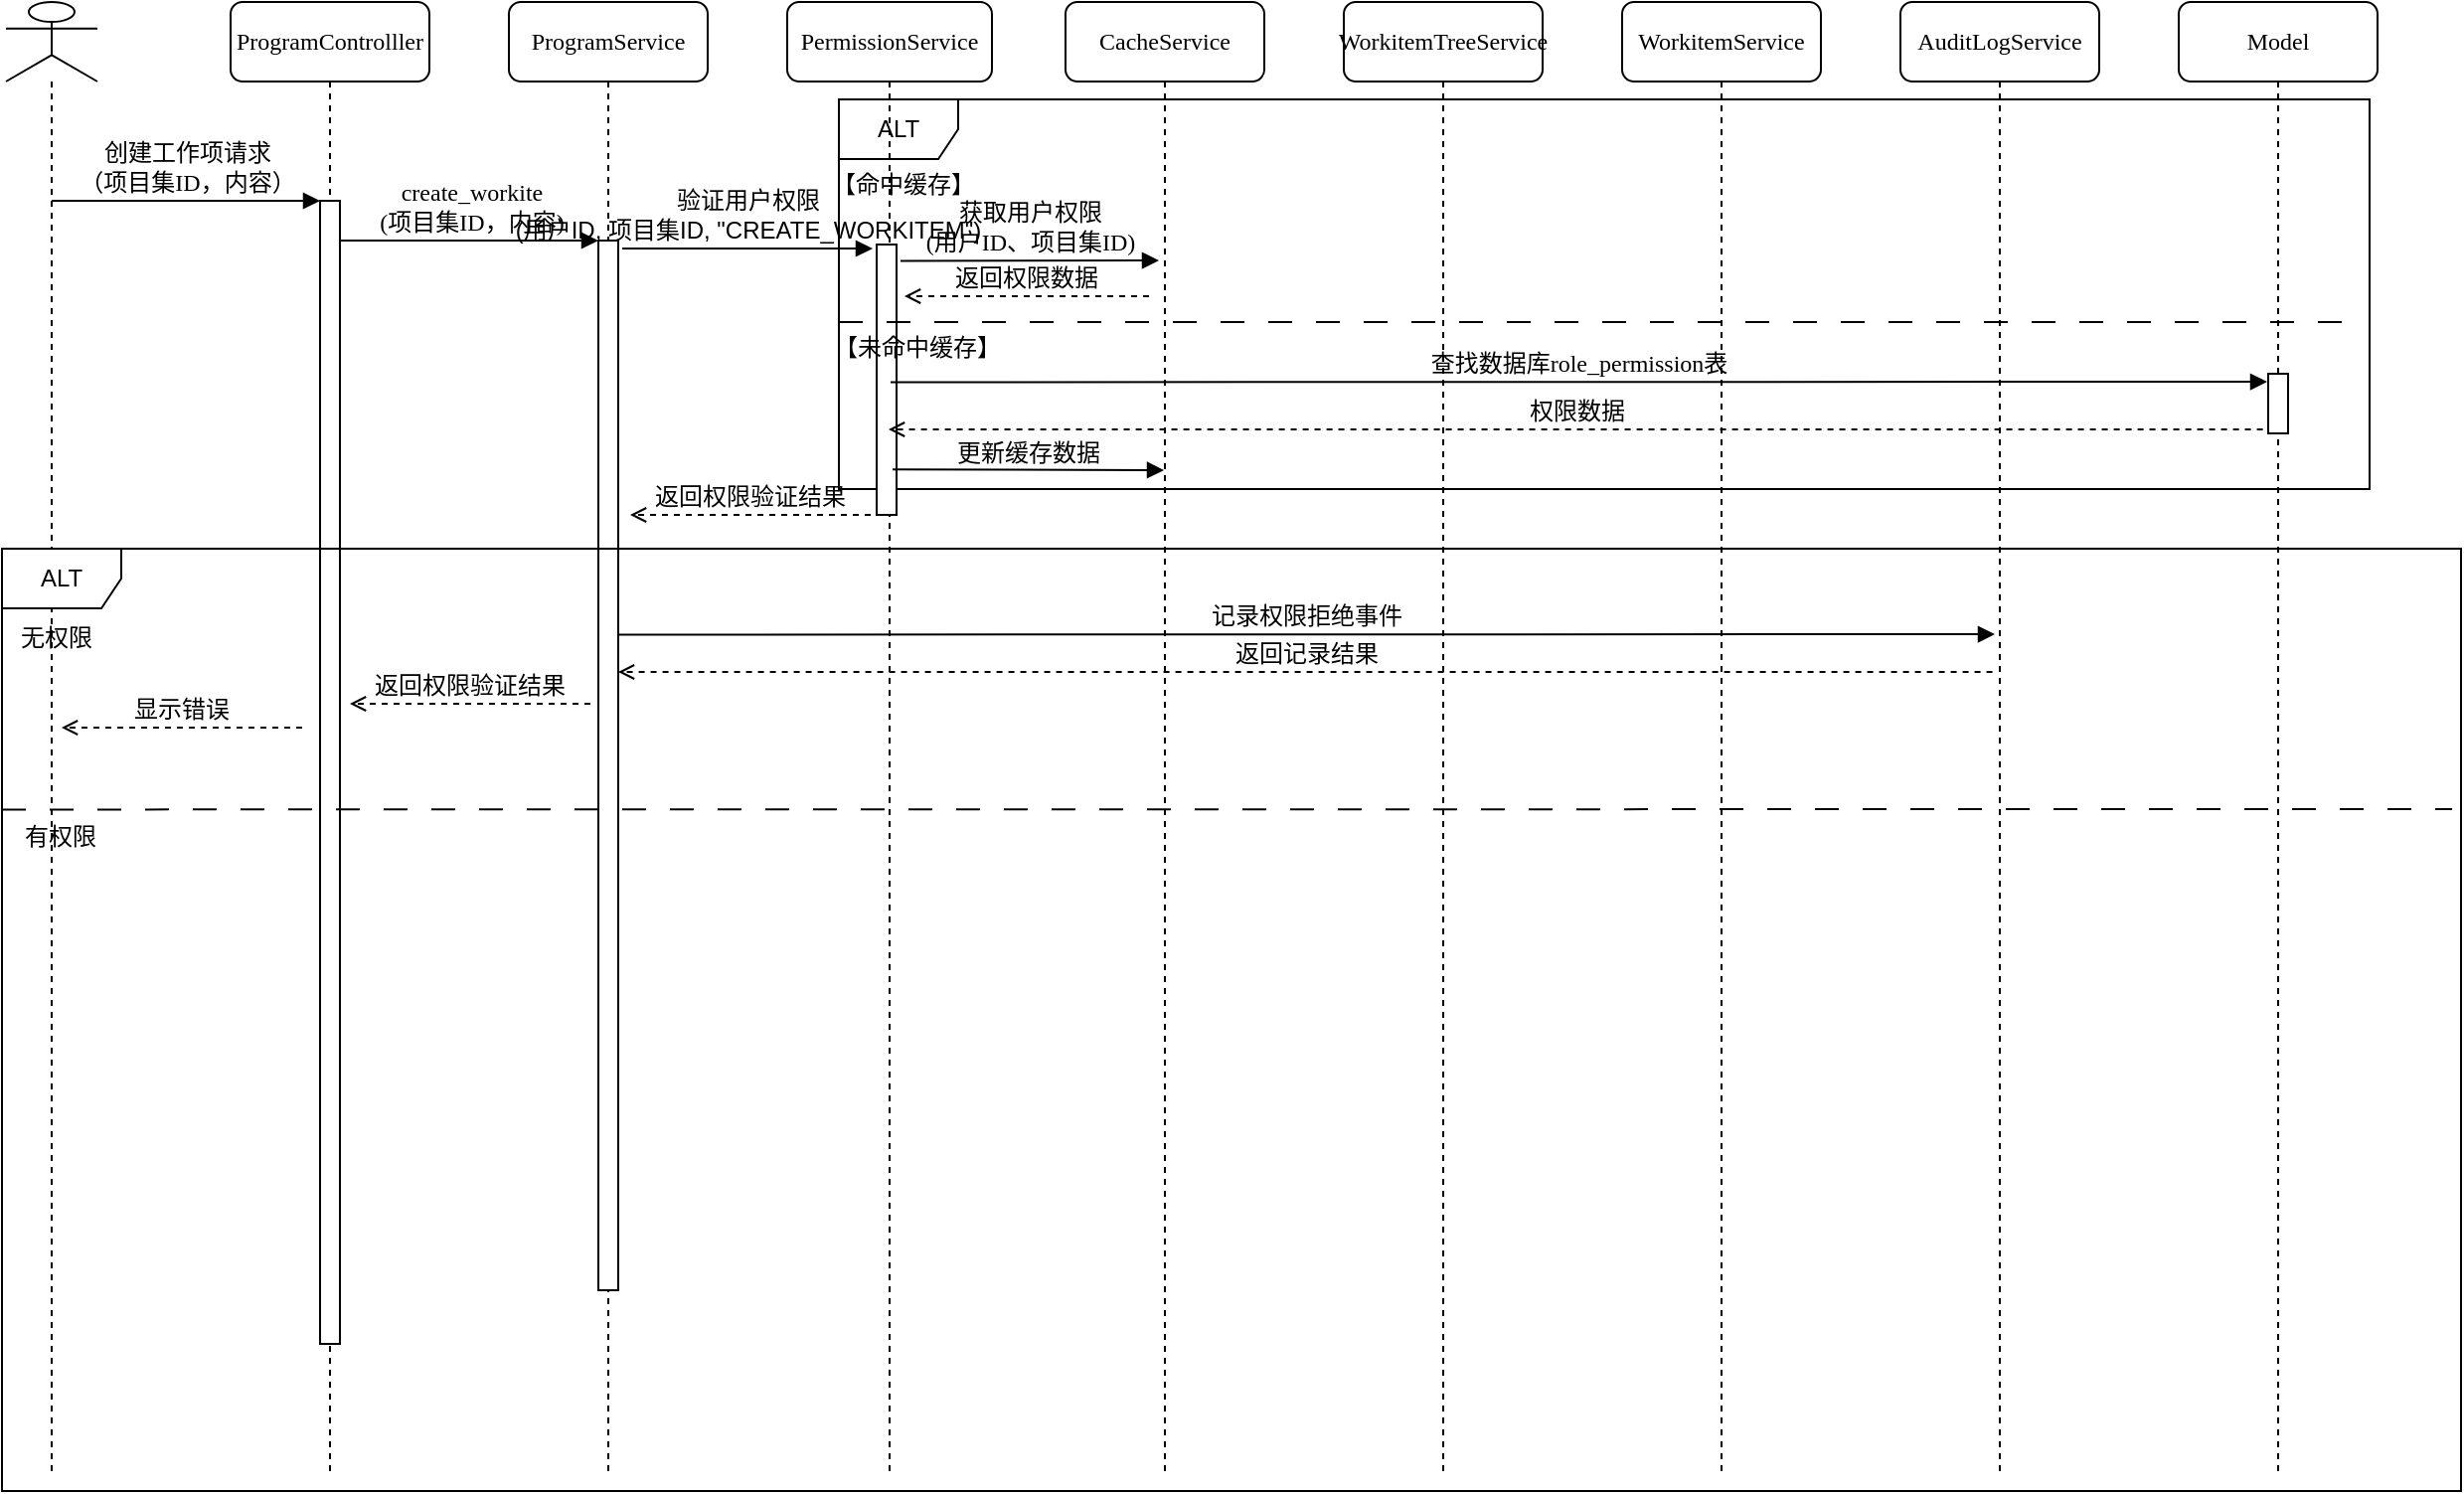 <mxfile version="26.0.16">
  <diagram name="第 1 页" id="xbofDRNFgcab7UaRNV6J">
    <mxGraphModel dx="1380" dy="872" grid="0" gridSize="10" guides="1" tooltips="1" connect="1" arrows="1" fold="1" page="0" pageScale="1" pageWidth="827" pageHeight="1169" math="0" shadow="0">
      <root>
        <mxCell id="0" />
        <mxCell id="1" parent="0" />
        <mxCell id="08TwMSNiIlxwIcO33zME-1" value="ProgramControlller" style="shape=umlLifeline;perimeter=lifelinePerimeter;whiteSpace=wrap;html=1;container=1;collapsible=0;recursiveResize=0;outlineConnect=0;rounded=1;shadow=0;comic=0;labelBackgroundColor=none;strokeWidth=1;fontFamily=Verdana;fontSize=12;align=center;" vertex="1" parent="1">
          <mxGeometry x="260" y="80" width="100" height="740" as="geometry" />
        </mxCell>
        <mxCell id="08TwMSNiIlxwIcO33zME-2" value="" style="html=1;points=[];perimeter=orthogonalPerimeter;rounded=0;shadow=0;comic=0;labelBackgroundColor=none;strokeWidth=1;fontFamily=Verdana;fontSize=12;align=center;" vertex="1" parent="08TwMSNiIlxwIcO33zME-1">
          <mxGeometry x="45" y="100" width="10" height="575" as="geometry" />
        </mxCell>
        <mxCell id="08TwMSNiIlxwIcO33zME-73" value="显示错误" style="html=1;verticalAlign=bottom;endArrow=open;dashed=1;endSize=6;labelBackgroundColor=none;fontFamily=Verdana;fontSize=12;edgeStyle=elbowEdgeStyle;elbow=horizontal;jumpSize=6;" edge="1" parent="08TwMSNiIlxwIcO33zME-1">
          <mxGeometry x="0.01" relative="1" as="geometry">
            <mxPoint x="-85" y="365" as="targetPoint" />
            <Array as="points">
              <mxPoint x="-5" y="379" />
              <mxPoint x="25" y="379" />
            </Array>
            <mxPoint x="36" y="365" as="sourcePoint" />
            <mxPoint as="offset" />
          </mxGeometry>
        </mxCell>
        <mxCell id="08TwMSNiIlxwIcO33zME-50" value="ALT" style="shape=umlFrame;whiteSpace=wrap;html=1;pointerEvents=0;" vertex="1" parent="1">
          <mxGeometry x="566" y="129" width="770" height="196" as="geometry" />
        </mxCell>
        <mxCell id="08TwMSNiIlxwIcO33zME-3" value="ProgramService" style="shape=umlLifeline;perimeter=lifelinePerimeter;whiteSpace=wrap;html=1;container=1;collapsible=0;recursiveResize=0;outlineConnect=0;rounded=1;shadow=0;comic=0;labelBackgroundColor=none;strokeWidth=1;fontFamily=Verdana;fontSize=12;align=center;" vertex="1" parent="1">
          <mxGeometry x="400" y="80" width="100" height="740" as="geometry" />
        </mxCell>
        <mxCell id="08TwMSNiIlxwIcO33zME-4" value="" style="html=1;points=[];perimeter=orthogonalPerimeter;rounded=0;shadow=0;comic=0;labelBackgroundColor=none;strokeWidth=1;fontFamily=Verdana;fontSize=12;align=center;" vertex="1" parent="08TwMSNiIlxwIcO33zME-3">
          <mxGeometry x="45" y="120" width="10" height="528" as="geometry" />
        </mxCell>
        <mxCell id="08TwMSNiIlxwIcO33zME-11" value="CacheService" style="shape=umlLifeline;perimeter=lifelinePerimeter;whiteSpace=wrap;html=1;container=1;collapsible=0;recursiveResize=0;outlineConnect=0;rounded=1;shadow=0;comic=0;labelBackgroundColor=none;strokeWidth=1;fontFamily=Verdana;fontSize=12;align=center;" vertex="1" parent="1">
          <mxGeometry x="680" y="80" width="100" height="740" as="geometry" />
        </mxCell>
        <mxCell id="08TwMSNiIlxwIcO33zME-56" value="返回权限数据" style="html=1;verticalAlign=bottom;endArrow=open;dashed=1;endSize=6;labelBackgroundColor=none;fontFamily=Verdana;fontSize=12;edgeStyle=elbowEdgeStyle;elbow=vertical;jumpSize=6;" edge="1" parent="08TwMSNiIlxwIcO33zME-11">
          <mxGeometry x="0.013" relative="1" as="geometry">
            <mxPoint x="-81" y="148" as="targetPoint" />
            <Array as="points">
              <mxPoint x="-1" y="148" />
              <mxPoint x="29" y="148" />
            </Array>
            <mxPoint x="42" y="148" as="sourcePoint" />
            <mxPoint as="offset" />
          </mxGeometry>
        </mxCell>
        <mxCell id="08TwMSNiIlxwIcO33zME-72" value="返回记录结果" style="html=1;verticalAlign=bottom;endArrow=open;dashed=1;endSize=6;labelBackgroundColor=none;fontFamily=Verdana;fontSize=12;edgeStyle=elbowEdgeStyle;elbow=vertical;jumpSize=6;" edge="1" parent="08TwMSNiIlxwIcO33zME-11">
          <mxGeometry x="-0.002" relative="1" as="geometry">
            <mxPoint x="-225.001" y="337" as="targetPoint" />
            <Array as="points">
              <mxPoint x="281.29" y="337" />
              <mxPoint x="311.29" y="337" />
            </Array>
            <mxPoint x="466.29" y="337" as="sourcePoint" />
            <mxPoint as="offset" />
          </mxGeometry>
        </mxCell>
        <mxCell id="08TwMSNiIlxwIcO33zME-8" value="PermissionService" style="shape=umlLifeline;perimeter=lifelinePerimeter;whiteSpace=wrap;html=1;container=1;collapsible=0;recursiveResize=0;outlineConnect=0;rounded=1;shadow=0;comic=0;labelBackgroundColor=none;strokeWidth=1;fontFamily=Verdana;fontSize=12;align=center;" vertex="1" parent="1">
          <mxGeometry x="540" y="80" width="103" height="740" as="geometry" />
        </mxCell>
        <mxCell id="08TwMSNiIlxwIcO33zME-9" value="" style="html=1;points=[];perimeter=orthogonalPerimeter;rounded=0;shadow=0;comic=0;labelBackgroundColor=none;strokeWidth=1;fontFamily=Verdana;fontSize=12;align=center;" vertex="1" parent="08TwMSNiIlxwIcO33zME-8">
          <mxGeometry x="45" y="122" width="10" height="136" as="geometry" />
        </mxCell>
        <mxCell id="08TwMSNiIlxwIcO33zME-67" value="【命中缓存】" style="text;html=1;align=center;verticalAlign=middle;resizable=0;points=[];autosize=1;strokeColor=none;fillColor=none;" vertex="1" parent="08TwMSNiIlxwIcO33zME-8">
          <mxGeometry x="13" y="79" width="90" height="26" as="geometry" />
        </mxCell>
        <mxCell id="08TwMSNiIlxwIcO33zME-68" value="返回权限验证结果" style="html=1;verticalAlign=bottom;endArrow=open;dashed=1;endSize=6;labelBackgroundColor=none;fontFamily=Verdana;fontSize=12;edgeStyle=elbowEdgeStyle;elbow=horizontal;jumpSize=6;" edge="1" parent="08TwMSNiIlxwIcO33zME-8">
          <mxGeometry x="0.01" relative="1" as="geometry">
            <mxPoint x="-79" y="258" as="targetPoint" />
            <Array as="points">
              <mxPoint x="1" y="272" />
              <mxPoint x="31" y="272" />
            </Array>
            <mxPoint x="42" y="258" as="sourcePoint" />
            <mxPoint as="offset" />
          </mxGeometry>
        </mxCell>
        <mxCell id="08TwMSNiIlxwIcO33zME-71" value="记录权限拒绝事件" style="html=1;verticalAlign=bottom;endArrow=block;labelBackgroundColor=none;fontFamily=Verdana;fontSize=12;edgeStyle=elbowEdgeStyle;elbow=vertical;" edge="1" parent="08TwMSNiIlxwIcO33zME-8">
          <mxGeometry x="-0.001" relative="1" as="geometry">
            <mxPoint x="-85" y="318.22" as="sourcePoint" />
            <mxPoint x="607.5" y="317.998" as="targetPoint" />
            <mxPoint as="offset" />
          </mxGeometry>
        </mxCell>
        <mxCell id="08TwMSNiIlxwIcO33zME-17" value="WorkitemTreeService" style="shape=umlLifeline;perimeter=lifelinePerimeter;whiteSpace=wrap;html=1;container=1;collapsible=0;recursiveResize=0;outlineConnect=0;rounded=1;shadow=0;comic=0;labelBackgroundColor=none;strokeWidth=1;fontFamily=Verdana;fontSize=12;align=center;" vertex="1" parent="1">
          <mxGeometry x="820" y="80" width="100" height="740" as="geometry" />
        </mxCell>
        <mxCell id="08TwMSNiIlxwIcO33zME-21" value="WorkitemService" style="shape=umlLifeline;perimeter=lifelinePerimeter;whiteSpace=wrap;html=1;container=1;collapsible=0;recursiveResize=0;outlineConnect=0;rounded=1;shadow=0;comic=0;labelBackgroundColor=none;strokeWidth=1;fontFamily=Verdana;fontSize=12;align=center;" vertex="1" parent="1">
          <mxGeometry x="960" y="80" width="100" height="740" as="geometry" />
        </mxCell>
        <mxCell id="08TwMSNiIlxwIcO33zME-24" value="创建工作项请求&lt;div&gt;（项目集ID，内容）&lt;/div&gt;" style="html=1;verticalAlign=bottom;endArrow=block;entryX=0;entryY=0;labelBackgroundColor=none;fontFamily=Verdana;fontSize=12;edgeStyle=elbowEdgeStyle;elbow=vertical;" edge="1" parent="1" source="08TwMSNiIlxwIcO33zME-31" target="08TwMSNiIlxwIcO33zME-2">
          <mxGeometry x="0.006" relative="1" as="geometry">
            <mxPoint x="150" y="180" as="sourcePoint" />
            <mxPoint as="offset" />
          </mxGeometry>
        </mxCell>
        <mxCell id="08TwMSNiIlxwIcO33zME-25" value="create_workite&lt;div&gt;(项目集ID，内容)&lt;/div&gt;" style="html=1;verticalAlign=bottom;endArrow=block;entryX=0;entryY=0;labelBackgroundColor=none;fontFamily=Verdana;fontSize=12;edgeStyle=elbowEdgeStyle;elbow=vertical;" edge="1" parent="1" source="08TwMSNiIlxwIcO33zME-2" target="08TwMSNiIlxwIcO33zME-4">
          <mxGeometry x="0.007" relative="1" as="geometry">
            <mxPoint x="370" y="200" as="sourcePoint" />
            <mxPoint as="offset" />
          </mxGeometry>
        </mxCell>
        <mxCell id="08TwMSNiIlxwIcO33zME-26" value="AuditLogService" style="shape=umlLifeline;perimeter=lifelinePerimeter;whiteSpace=wrap;html=1;container=1;collapsible=0;recursiveResize=0;outlineConnect=0;rounded=1;shadow=0;comic=0;labelBackgroundColor=none;strokeWidth=1;fontFamily=Verdana;fontSize=12;align=center;" vertex="1" parent="1">
          <mxGeometry x="1100" y="80" width="100" height="740" as="geometry" />
        </mxCell>
        <mxCell id="08TwMSNiIlxwIcO33zME-31" value="" style="shape=umlLifeline;perimeter=lifelinePerimeter;whiteSpace=wrap;html=1;container=1;dropTarget=0;collapsible=0;recursiveResize=0;outlineConnect=0;portConstraint=eastwest;newEdgeStyle={&quot;curved&quot;:0,&quot;rounded&quot;:0};participant=umlActor;" vertex="1" parent="1">
          <mxGeometry x="147" y="80" width="46" height="740" as="geometry" />
        </mxCell>
        <mxCell id="08TwMSNiIlxwIcO33zME-35" value="&lt;span style=&quot;font-family: Helvetica; text-align: left; text-wrap-mode: wrap;&quot;&gt;验证用户权限&lt;/span&gt;&lt;div&gt;&lt;span style=&quot;font-family: Helvetica; text-align: left; text-wrap-mode: wrap;&quot;&gt;(用户ID, 项目集ID, &quot;CREATE_WORKITEM&quot;)&lt;/span&gt;&lt;/div&gt;" style="html=1;verticalAlign=bottom;endArrow=block;labelBackgroundColor=none;fontFamily=Verdana;fontSize=12;edgeStyle=elbowEdgeStyle;elbow=vertical;" edge="1" parent="1">
          <mxGeometry x="-0.0" relative="1" as="geometry">
            <mxPoint x="457" y="204" as="sourcePoint" />
            <mxPoint x="583" y="204" as="targetPoint" />
            <mxPoint as="offset" />
          </mxGeometry>
        </mxCell>
        <mxCell id="08TwMSNiIlxwIcO33zME-43" value="Model" style="shape=umlLifeline;perimeter=lifelinePerimeter;whiteSpace=wrap;html=1;container=1;collapsible=0;recursiveResize=0;outlineConnect=0;rounded=1;shadow=0;comic=0;labelBackgroundColor=none;strokeWidth=1;fontFamily=Verdana;fontSize=12;align=center;" vertex="1" parent="1">
          <mxGeometry x="1240" y="80" width="100" height="740" as="geometry" />
        </mxCell>
        <mxCell id="08TwMSNiIlxwIcO33zME-45" value="" style="html=1;points=[];perimeter=orthogonalPerimeter;rounded=0;shadow=0;comic=0;labelBackgroundColor=none;strokeWidth=1;fontFamily=Verdana;fontSize=12;align=center;" vertex="1" parent="08TwMSNiIlxwIcO33zME-43">
          <mxGeometry x="45" y="187" width="10" height="30" as="geometry" />
        </mxCell>
        <mxCell id="08TwMSNiIlxwIcO33zME-53" value="获取用户权限&lt;div&gt;(用户ID、项目集ID)&lt;/div&gt;" style="html=1;verticalAlign=bottom;endArrow=block;entryX=0;entryY=0;labelBackgroundColor=none;fontFamily=Verdana;fontSize=12;edgeStyle=elbowEdgeStyle;elbow=vertical;" edge="1" parent="1">
          <mxGeometry x="0.001" relative="1" as="geometry">
            <mxPoint x="597" y="210.19" as="sourcePoint" />
            <mxPoint x="727" y="210.19" as="targetPoint" />
            <mxPoint as="offset" />
          </mxGeometry>
        </mxCell>
        <mxCell id="08TwMSNiIlxwIcO33zME-59" value="更新缓存数据" style="html=1;verticalAlign=bottom;endArrow=block;labelBackgroundColor=none;fontFamily=Verdana;fontSize=12;edgeStyle=elbowEdgeStyle;elbow=vertical;" edge="1" parent="1">
          <mxGeometry x="-0.002" relative="1" as="geometry">
            <mxPoint x="593" y="315.11" as="sourcePoint" />
            <mxPoint x="729.5" y="315.443" as="targetPoint" />
            <mxPoint as="offset" />
          </mxGeometry>
        </mxCell>
        <mxCell id="08TwMSNiIlxwIcO33zME-65" value="" style="endArrow=none;html=1;rounded=0;dashed=1;dashPattern=12 12;" edge="1" parent="1">
          <mxGeometry width="50" height="50" relative="1" as="geometry">
            <mxPoint x="566" y="241" as="sourcePoint" />
            <mxPoint x="1333" y="241" as="targetPoint" />
          </mxGeometry>
        </mxCell>
        <mxCell id="08TwMSNiIlxwIcO33zME-58" value="权限数据" style="html=1;verticalAlign=bottom;endArrow=open;dashed=1;endSize=6;labelBackgroundColor=none;fontFamily=Verdana;fontSize=12;edgeStyle=elbowEdgeStyle;elbow=vertical;jumpSize=6;" edge="1" parent="1">
          <mxGeometry x="-0.002" relative="1" as="geometry">
            <mxPoint x="590.999" y="295" as="targetPoint" />
            <Array as="points">
              <mxPoint x="1097.29" y="295" />
              <mxPoint x="1127.29" y="295" />
            </Array>
            <mxPoint x="1282.29" y="295" as="sourcePoint" />
            <mxPoint as="offset" />
          </mxGeometry>
        </mxCell>
        <mxCell id="08TwMSNiIlxwIcO33zME-57" value="查找数据库role_permission表" style="html=1;verticalAlign=bottom;endArrow=block;labelBackgroundColor=none;fontFamily=Verdana;fontSize=12;edgeStyle=elbowEdgeStyle;elbow=vertical;" edge="1" parent="1">
          <mxGeometry x="-0.001" relative="1" as="geometry">
            <mxPoint x="592" y="271.22" as="sourcePoint" />
            <mxPoint x="1284.5" y="270.998" as="targetPoint" />
            <mxPoint as="offset" />
          </mxGeometry>
        </mxCell>
        <mxCell id="08TwMSNiIlxwIcO33zME-66" value="【未命中缓存】" style="text;html=1;align=center;verticalAlign=middle;resizable=0;points=[];autosize=1;strokeColor=none;fillColor=none;" vertex="1" parent="1">
          <mxGeometry x="554" y="241" width="102" height="26" as="geometry" />
        </mxCell>
        <mxCell id="08TwMSNiIlxwIcO33zME-70" value="返回权限验证结果" style="html=1;verticalAlign=bottom;endArrow=open;dashed=1;endSize=6;labelBackgroundColor=none;fontFamily=Verdana;fontSize=12;edgeStyle=elbowEdgeStyle;elbow=horizontal;jumpSize=6;" edge="1" parent="1">
          <mxGeometry x="0.01" relative="1" as="geometry">
            <mxPoint x="320" y="433" as="targetPoint" />
            <Array as="points">
              <mxPoint x="400" y="447" />
              <mxPoint x="430" y="447" />
            </Array>
            <mxPoint x="441" y="433" as="sourcePoint" />
            <mxPoint as="offset" />
          </mxGeometry>
        </mxCell>
        <mxCell id="08TwMSNiIlxwIcO33zME-74" value="ALT" style="shape=umlFrame;whiteSpace=wrap;html=1;pointerEvents=0;" vertex="1" parent="1">
          <mxGeometry x="145" y="355" width="1237" height="474" as="geometry" />
        </mxCell>
        <mxCell id="08TwMSNiIlxwIcO33zME-75" value="" style="endArrow=none;html=1;rounded=0;dashed=1;dashPattern=12 12;entryX=0.998;entryY=0.354;entryDx=0;entryDy=0;entryPerimeter=0;" edge="1" parent="1">
          <mxGeometry width="50" height="50" relative="1" as="geometry">
            <mxPoint x="145" y="486.2" as="sourcePoint" />
            <mxPoint x="1377.526" y="485.996" as="targetPoint" />
          </mxGeometry>
        </mxCell>
        <mxCell id="08TwMSNiIlxwIcO33zME-76" value="无权限" style="text;html=1;align=center;verticalAlign=middle;resizable=0;points=[];autosize=1;strokeColor=none;fillColor=none;" vertex="1" parent="1">
          <mxGeometry x="145" y="387" width="54" height="26" as="geometry" />
        </mxCell>
        <mxCell id="08TwMSNiIlxwIcO33zME-77" value="有权限" style="text;html=1;align=center;verticalAlign=middle;resizable=0;points=[];autosize=1;strokeColor=none;fillColor=none;" vertex="1" parent="1">
          <mxGeometry x="147" y="487" width="54" height="26" as="geometry" />
        </mxCell>
      </root>
    </mxGraphModel>
  </diagram>
</mxfile>
